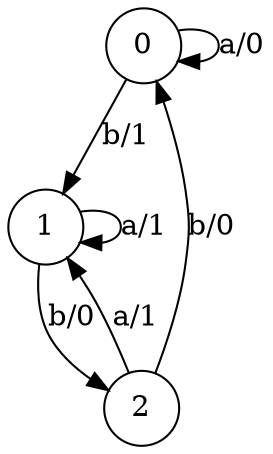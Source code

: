 digraph fsm{
	s_0 [label="0" shape="circle"]
	s_1 [label="1" shape="circle"]
	s_2 [label="2" shape="circle"]
	
	s_0 -> s_1 [label="b/1"]
	
	s_0 -> s_0 [label="a/0"]
	
	s_1 -> s_1 [label="a/1"]
	
	s_1 -> s_2 [label="b/0"]
	
	s_2 -> s_0 [label="b/0"]
	
	s_2 -> s_1 [label="a/1"]
}